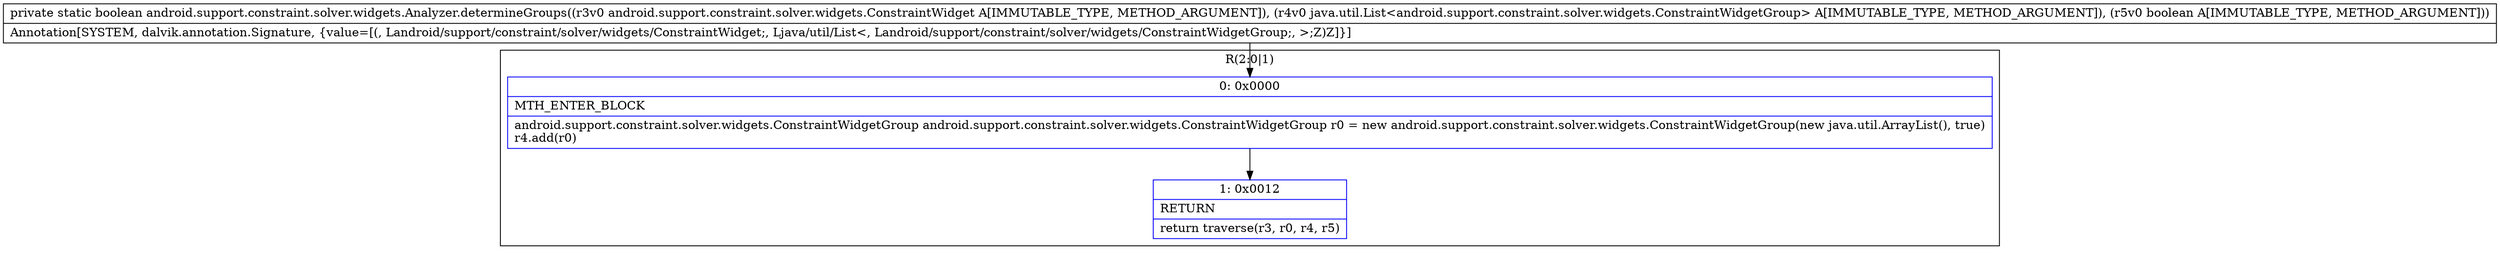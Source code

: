 digraph "CFG forandroid.support.constraint.solver.widgets.Analyzer.determineGroups(Landroid\/support\/constraint\/solver\/widgets\/ConstraintWidget;Ljava\/util\/List;Z)Z" {
subgraph cluster_Region_916966919 {
label = "R(2:0|1)";
node [shape=record,color=blue];
Node_0 [shape=record,label="{0\:\ 0x0000|MTH_ENTER_BLOCK\l|android.support.constraint.solver.widgets.ConstraintWidgetGroup android.support.constraint.solver.widgets.ConstraintWidgetGroup r0 = new android.support.constraint.solver.widgets.ConstraintWidgetGroup(new java.util.ArrayList(), true)\lr4.add(r0)\l}"];
Node_1 [shape=record,label="{1\:\ 0x0012|RETURN\l|return traverse(r3, r0, r4, r5)\l}"];
}
MethodNode[shape=record,label="{private static boolean android.support.constraint.solver.widgets.Analyzer.determineGroups((r3v0 android.support.constraint.solver.widgets.ConstraintWidget A[IMMUTABLE_TYPE, METHOD_ARGUMENT]), (r4v0 java.util.List\<android.support.constraint.solver.widgets.ConstraintWidgetGroup\> A[IMMUTABLE_TYPE, METHOD_ARGUMENT]), (r5v0 boolean A[IMMUTABLE_TYPE, METHOD_ARGUMENT]))  | Annotation[SYSTEM, dalvik.annotation.Signature, \{value=[(, Landroid\/support\/constraint\/solver\/widgets\/ConstraintWidget;, Ljava\/util\/List\<, Landroid\/support\/constraint\/solver\/widgets\/ConstraintWidgetGroup;, \>;Z)Z]\}]\l}"];
MethodNode -> Node_0;
Node_0 -> Node_1;
}

